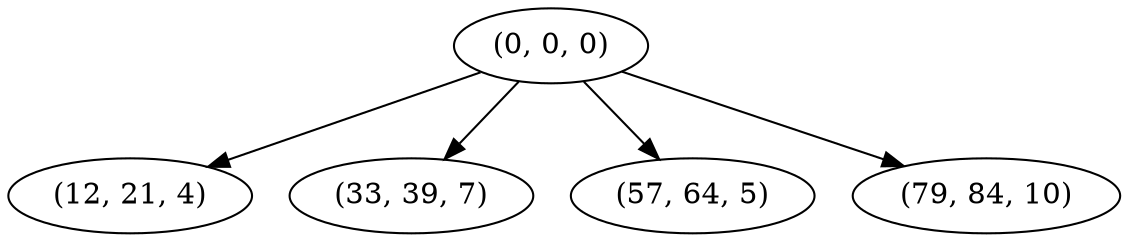 digraph tree {
    "(0, 0, 0)";
    "(12, 21, 4)";
    "(33, 39, 7)";
    "(57, 64, 5)";
    "(79, 84, 10)";
    "(0, 0, 0)" -> "(12, 21, 4)";
    "(0, 0, 0)" -> "(33, 39, 7)";
    "(0, 0, 0)" -> "(57, 64, 5)";
    "(0, 0, 0)" -> "(79, 84, 10)";
}
